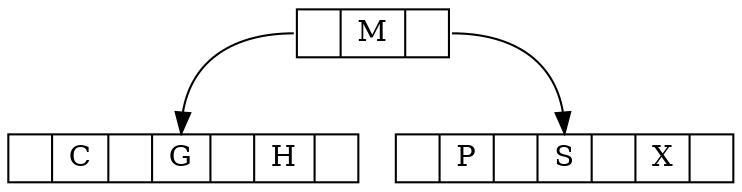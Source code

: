digraph one {
	node [shape = record, height=.1];
	node0[label = "<f0> | <f1> M | <f2> "];
	node1[label = "<f0> | <f1> C || <f2> G ||<f3> H | <f4> "];
	node2[label = "<f0> | <f1> P ||<f2> S ||<f3> X | <f4> "];
	
	"node0":f0 -> "node1":f2;
	"node0":f2 -> "node2":f2;
}